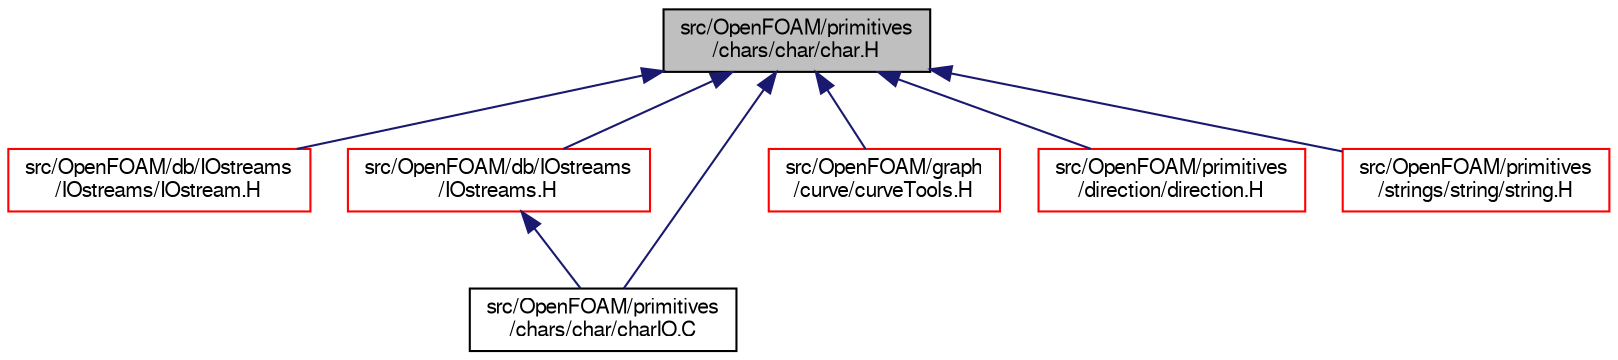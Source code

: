 digraph "src/OpenFOAM/primitives/chars/char/char.H"
{
  bgcolor="transparent";
  edge [fontname="FreeSans",fontsize="10",labelfontname="FreeSans",labelfontsize="10"];
  node [fontname="FreeSans",fontsize="10",shape=record];
  Node1 [label="src/OpenFOAM/primitives\l/chars/char/char.H",height=0.2,width=0.4,color="black", fillcolor="grey75", style="filled", fontcolor="black"];
  Node1 -> Node2 [dir="back",color="midnightblue",fontsize="10",style="solid",fontname="FreeSans"];
  Node2 [label="src/OpenFOAM/db/IOstreams\l/IOstreams/IOstream.H",height=0.2,width=0.4,color="red",URL="$a09086.html"];
  Node1 -> Node383 [dir="back",color="midnightblue",fontsize="10",style="solid",fontname="FreeSans"];
  Node383 [label="src/OpenFOAM/db/IOstreams\l/IOstreams.H",height=0.2,width=0.4,color="red",URL="$a09104.html",tooltip="Useful combination of include files which define Sin, Sout and Serr and the use of IO streams general..."];
  Node383 -> Node3840 [dir="back",color="midnightblue",fontsize="10",style="solid",fontname="FreeSans"];
  Node3840 [label="src/OpenFOAM/primitives\l/chars/char/charIO.C",height=0.2,width=0.4,color="black",URL="$a12167.html",tooltip="Reads a char from an input stream, for a given version number and File format. If an ascii File is be..."];
  Node1 -> Node5284 [dir="back",color="midnightblue",fontsize="10",style="solid",fontname="FreeSans"];
  Node5284 [label="src/OpenFOAM/graph\l/curve/curveTools.H",height=0.2,width=0.4,color="red",URL="$a10292.html"];
  Node1 -> Node3840 [dir="back",color="midnightblue",fontsize="10",style="solid",fontname="FreeSans"];
  Node1 -> Node5937 [dir="back",color="midnightblue",fontsize="10",style="solid",fontname="FreeSans"];
  Node5937 [label="src/OpenFOAM/primitives\l/direction/direction.H",height=0.2,width=0.4,color="red",URL="$a12209.html",tooltip="Direction is an integer type used to represent the Cartesian directions etc. Currently it is a typede..."];
  Node1 -> Node5997 [dir="back",color="midnightblue",fontsize="10",style="solid",fontname="FreeSans"];
  Node5997 [label="src/OpenFOAM/primitives\l/strings/string/string.H",height=0.2,width=0.4,color="red",URL="$a12638.html"];
}
